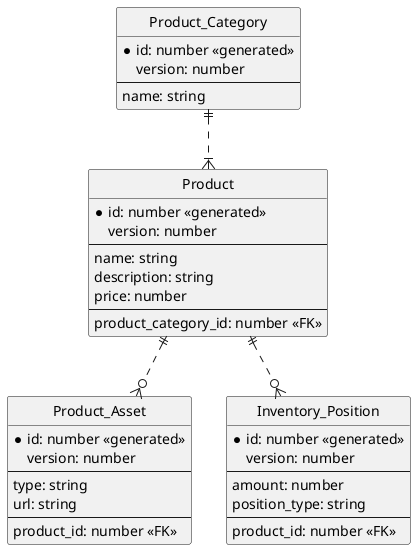 @startuml c4-code-diagram
hide circle
hide empty members

entity Product_Category {
  * id: number <<generated>>
  version: number
  ---
  name: string
}

entity Product {
  * id: number <<generated>>
  version: number
  ---
  name: string
  description: string
  price: number
  ---
  product_category_id: number <<FK>>
}

entity Product_Asset {
  * id: number <<generated>>
  version: number
  ---
  type: string
  url: string
  ---
  product_id: number <<FK>>
}

entity Inventory_Position {
  * id: number <<generated>>
  version: number
  ---
  amount: number
  position_type: string
  ---
  product_id: number <<FK>>
}

Product_Category ||..|{ Product
Product ||..o{ Inventory_Position
Product ||..o{ Product_Asset


@enduml
